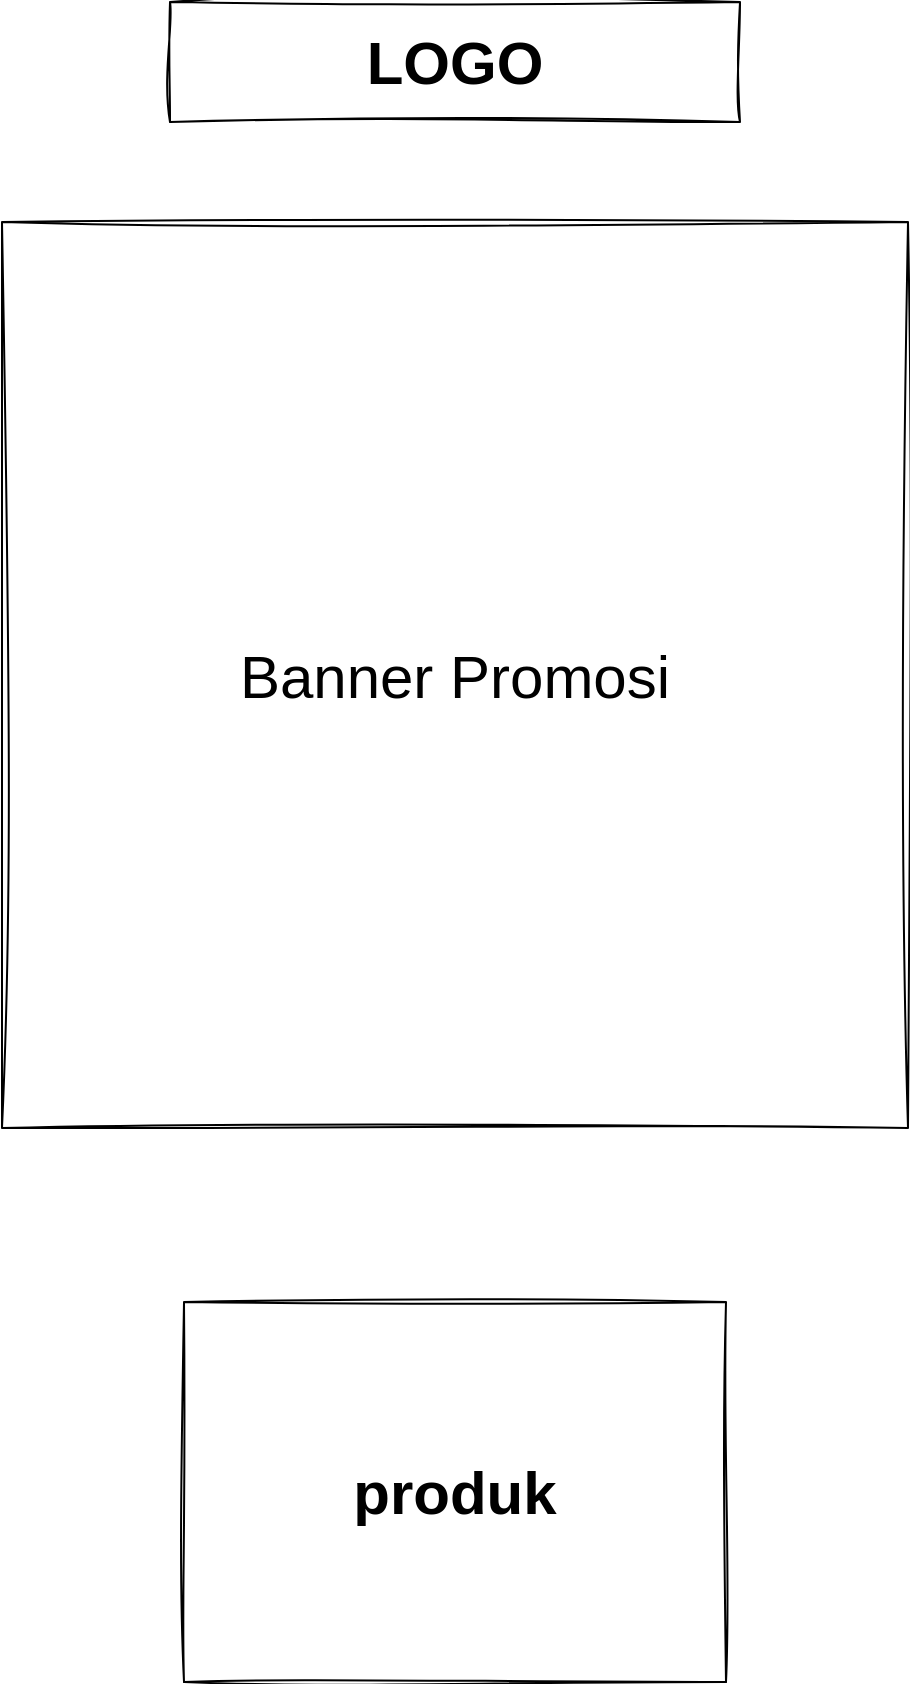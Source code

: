 <mxfile>
    <diagram id="s6eZJ7bZj1Zcu7YawV79" name="Page-1">
        <mxGraphModel dx="662" dy="3775" grid="1" gridSize="10" guides="1" tooltips="1" connect="1" arrows="1" fold="1" page="1" pageScale="1" pageWidth="850" pageHeight="1100" math="0" shadow="0">
            <root>
                <mxCell id="0"/>
                <mxCell id="1" parent="0"/>
                <mxCell id="2" value="&lt;b&gt;&lt;font style=&quot;font-size: 30px;&quot;&gt;LOGO&lt;/font&gt;&lt;/b&gt;" style="rounded=0;whiteSpace=wrap;html=1;sketch=1;curveFitting=1;jiggle=2;" vertex="1" parent="1">
                    <mxGeometry x="283" y="-3160" width="285" height="60" as="geometry"/>
                </mxCell>
                <mxCell id="5" value="produk" style="swimlane;whiteSpace=wrap;html=1;fontSize=30;startSize=190;sketch=1;curveFitting=1;jiggle=2;" vertex="1" parent="1">
                    <mxGeometry x="290" y="-2510" width="271" height="190" as="geometry"/>
                </mxCell>
                <mxCell id="3" value="Banner Promosi" style="whiteSpace=wrap;html=1;aspect=fixed;fontSize=30;sketch=1;curveFitting=1;jiggle=2;" vertex="1" parent="1">
                    <mxGeometry x="199" y="-3050" width="453" height="453" as="geometry"/>
                </mxCell>
            </root>
        </mxGraphModel>
    </diagram>
</mxfile>